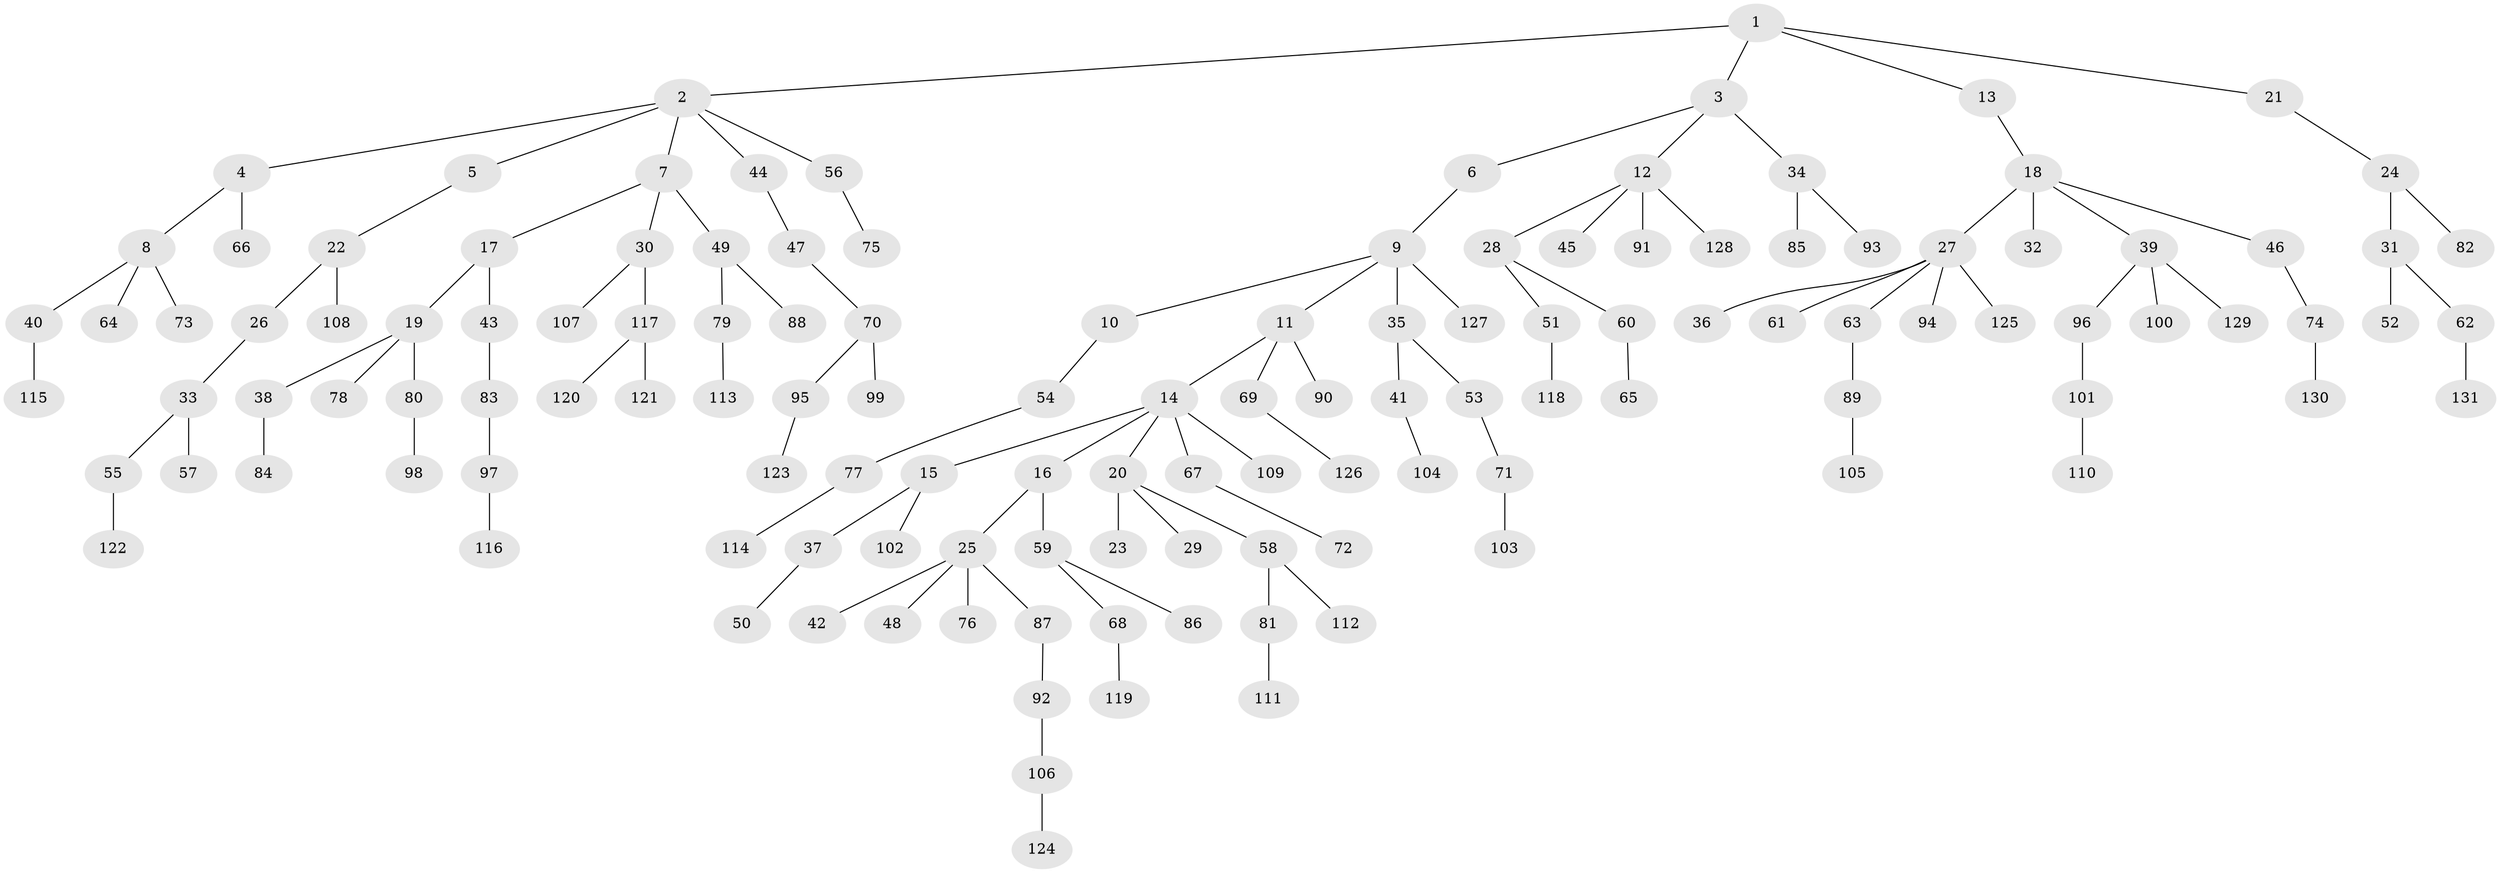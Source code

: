 // coarse degree distribution, {2: 0.20512820512820512, 1: 0.7692307692307693, 30: 0.02564102564102564}
// Generated by graph-tools (version 1.1) at 2025/56/03/04/25 21:56:48]
// undirected, 131 vertices, 130 edges
graph export_dot {
graph [start="1"]
  node [color=gray90,style=filled];
  1;
  2;
  3;
  4;
  5;
  6;
  7;
  8;
  9;
  10;
  11;
  12;
  13;
  14;
  15;
  16;
  17;
  18;
  19;
  20;
  21;
  22;
  23;
  24;
  25;
  26;
  27;
  28;
  29;
  30;
  31;
  32;
  33;
  34;
  35;
  36;
  37;
  38;
  39;
  40;
  41;
  42;
  43;
  44;
  45;
  46;
  47;
  48;
  49;
  50;
  51;
  52;
  53;
  54;
  55;
  56;
  57;
  58;
  59;
  60;
  61;
  62;
  63;
  64;
  65;
  66;
  67;
  68;
  69;
  70;
  71;
  72;
  73;
  74;
  75;
  76;
  77;
  78;
  79;
  80;
  81;
  82;
  83;
  84;
  85;
  86;
  87;
  88;
  89;
  90;
  91;
  92;
  93;
  94;
  95;
  96;
  97;
  98;
  99;
  100;
  101;
  102;
  103;
  104;
  105;
  106;
  107;
  108;
  109;
  110;
  111;
  112;
  113;
  114;
  115;
  116;
  117;
  118;
  119;
  120;
  121;
  122;
  123;
  124;
  125;
  126;
  127;
  128;
  129;
  130;
  131;
  1 -- 2;
  1 -- 3;
  1 -- 13;
  1 -- 21;
  2 -- 4;
  2 -- 5;
  2 -- 7;
  2 -- 44;
  2 -- 56;
  3 -- 6;
  3 -- 12;
  3 -- 34;
  4 -- 8;
  4 -- 66;
  5 -- 22;
  6 -- 9;
  7 -- 17;
  7 -- 30;
  7 -- 49;
  8 -- 40;
  8 -- 64;
  8 -- 73;
  9 -- 10;
  9 -- 11;
  9 -- 35;
  9 -- 127;
  10 -- 54;
  11 -- 14;
  11 -- 69;
  11 -- 90;
  12 -- 28;
  12 -- 45;
  12 -- 91;
  12 -- 128;
  13 -- 18;
  14 -- 15;
  14 -- 16;
  14 -- 20;
  14 -- 67;
  14 -- 109;
  15 -- 37;
  15 -- 102;
  16 -- 25;
  16 -- 59;
  17 -- 19;
  17 -- 43;
  18 -- 27;
  18 -- 32;
  18 -- 39;
  18 -- 46;
  19 -- 38;
  19 -- 78;
  19 -- 80;
  20 -- 23;
  20 -- 29;
  20 -- 58;
  21 -- 24;
  22 -- 26;
  22 -- 108;
  24 -- 31;
  24 -- 82;
  25 -- 42;
  25 -- 48;
  25 -- 76;
  25 -- 87;
  26 -- 33;
  27 -- 36;
  27 -- 61;
  27 -- 63;
  27 -- 94;
  27 -- 125;
  28 -- 51;
  28 -- 60;
  30 -- 107;
  30 -- 117;
  31 -- 52;
  31 -- 62;
  33 -- 55;
  33 -- 57;
  34 -- 85;
  34 -- 93;
  35 -- 41;
  35 -- 53;
  37 -- 50;
  38 -- 84;
  39 -- 96;
  39 -- 100;
  39 -- 129;
  40 -- 115;
  41 -- 104;
  43 -- 83;
  44 -- 47;
  46 -- 74;
  47 -- 70;
  49 -- 79;
  49 -- 88;
  51 -- 118;
  53 -- 71;
  54 -- 77;
  55 -- 122;
  56 -- 75;
  58 -- 81;
  58 -- 112;
  59 -- 68;
  59 -- 86;
  60 -- 65;
  62 -- 131;
  63 -- 89;
  67 -- 72;
  68 -- 119;
  69 -- 126;
  70 -- 95;
  70 -- 99;
  71 -- 103;
  74 -- 130;
  77 -- 114;
  79 -- 113;
  80 -- 98;
  81 -- 111;
  83 -- 97;
  87 -- 92;
  89 -- 105;
  92 -- 106;
  95 -- 123;
  96 -- 101;
  97 -- 116;
  101 -- 110;
  106 -- 124;
  117 -- 120;
  117 -- 121;
}
